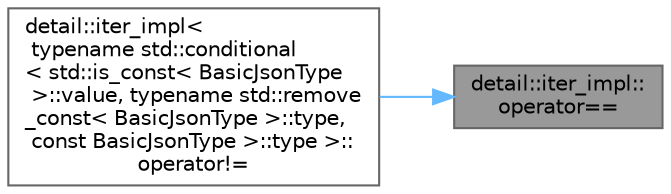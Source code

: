 digraph "detail::iter_impl::operator=="
{
 // LATEX_PDF_SIZE
  bgcolor="transparent";
  edge [fontname=Helvetica,fontsize=10,labelfontname=Helvetica,labelfontsize=10];
  node [fontname=Helvetica,fontsize=10,shape=box,height=0.2,width=0.4];
  rankdir="RL";
  Node1 [id="Node000001",label="detail::iter_impl::\loperator==",height=0.2,width=0.4,color="gray40", fillcolor="grey60", style="filled", fontcolor="black",tooltip="comparison: equal"];
  Node1 -> Node2 [id="edge1_Node000001_Node000002",dir="back",color="steelblue1",style="solid",tooltip=" "];
  Node2 [id="Node000002",label="detail::iter_impl\<\l typename std::conditional\l\< std::is_const\< BasicJsonType\l \>::value, typename std::remove\l_const\< BasicJsonType \>::type,\l const BasicJsonType \>::type \>::\loperator!=",height=0.2,width=0.4,color="grey40", fillcolor="white", style="filled",URL="$classdetail_1_1iter__impl.html#ae52db5f16f00edc13c848fe99e4c521b",tooltip=" "];
}
